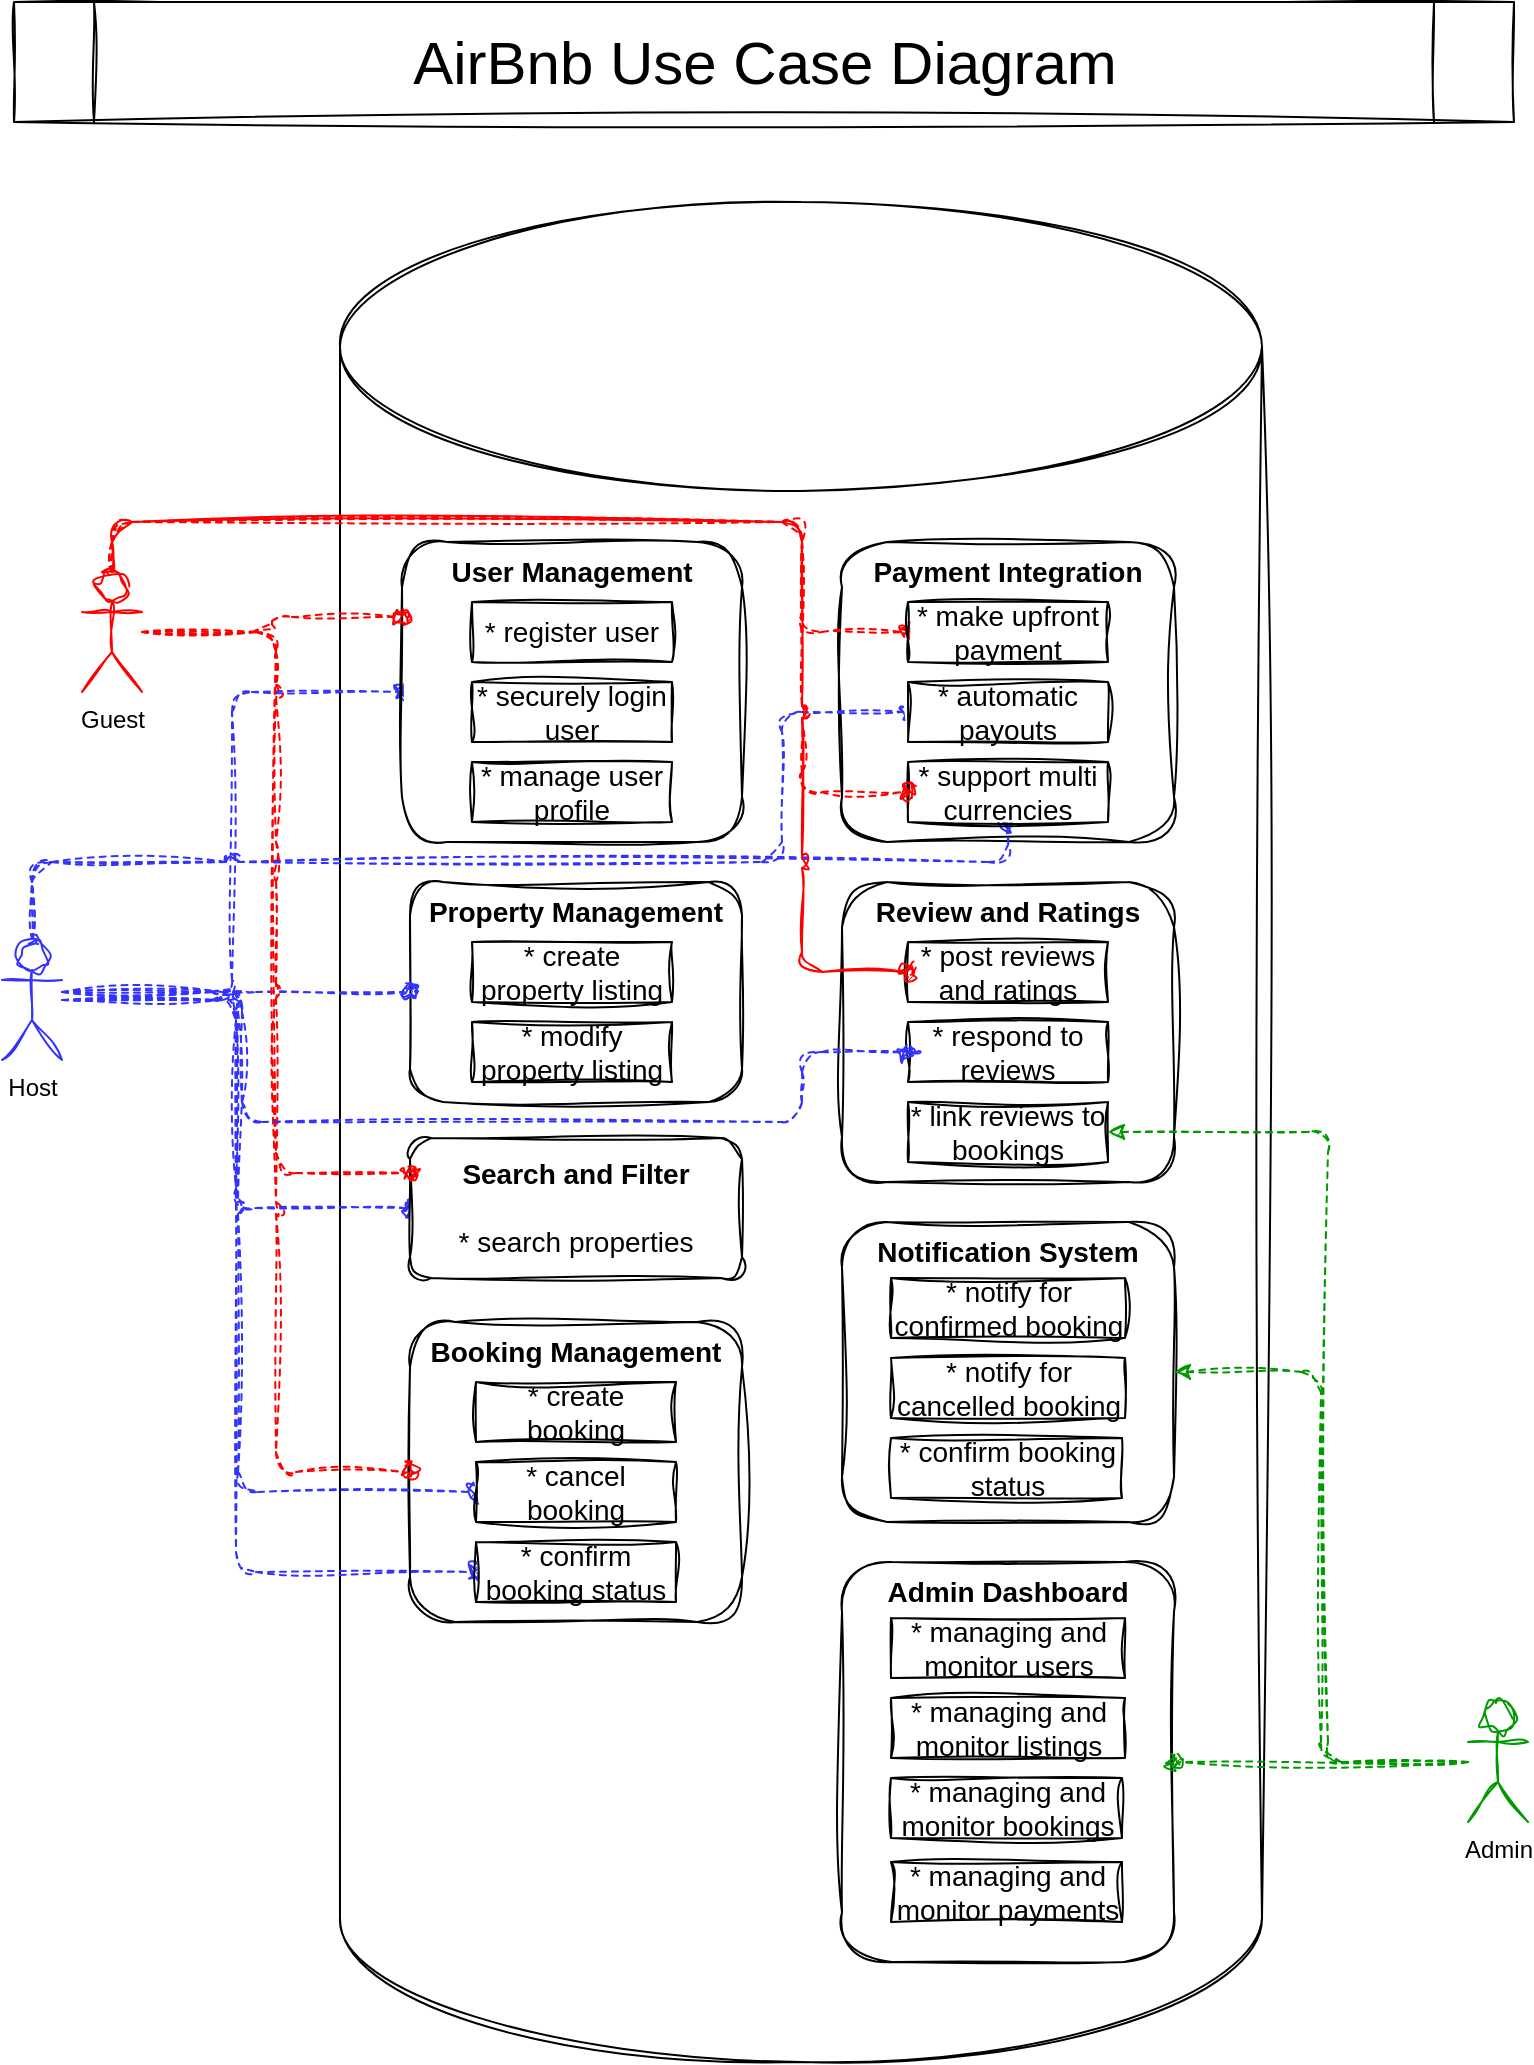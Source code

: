 <mxfile version="26.2.2">
  <diagram name="Page-1" id="RS8h1vYBFyePiC8QH87L">
    <mxGraphModel dx="1020" dy="699" grid="1" gridSize="10" guides="1" tooltips="1" connect="1" arrows="1" fold="1" page="1" pageScale="1" pageWidth="827" pageHeight="1169" math="0" shadow="0">
      <root>
        <mxCell id="0" />
        <mxCell id="1" parent="0" />
        <mxCell id="hsYkVXqX7cKiI_WS-YSM-1" value="" style="shape=cylinder3;whiteSpace=wrap;html=1;boundedLbl=1;backgroundOutline=1;size=72.25;sketch=1;curveFitting=1;jiggle=2;" parent="1" vertex="1">
          <mxGeometry x="201" y="140" width="461" height="930" as="geometry" />
        </mxCell>
        <mxCell id="hsYkVXqX7cKiI_WS-YSM-27" value="&lt;div&gt;&lt;b&gt;Payment Integration&lt;/b&gt;&lt;/div&gt;&lt;div&gt;&lt;br&gt;&lt;/div&gt;&lt;div&gt;&lt;br&gt;&lt;/div&gt;&lt;div&gt;&lt;br&gt;&lt;/div&gt;" style="rounded=1;whiteSpace=wrap;html=1;fontSize=14;verticalAlign=top;sketch=1;curveFitting=1;jiggle=2;" parent="1" vertex="1">
          <mxGeometry x="452" y="310" width="166" height="150" as="geometry" />
        </mxCell>
        <mxCell id="hsYkVXqX7cKiI_WS-YSM-9" value="&lt;b&gt;Booking Management&lt;/b&gt;&lt;div&gt;&lt;br&gt;&lt;/div&gt;&lt;div&gt;&lt;br&gt;&lt;/div&gt;&lt;div&gt;&lt;br&gt;&lt;/div&gt;&lt;div&gt;&lt;br&gt;&lt;/div&gt;" style="rounded=1;whiteSpace=wrap;html=1;fontSize=14;verticalAlign=top;sketch=1;curveFitting=1;jiggle=2;" parent="1" vertex="1">
          <mxGeometry x="236" y="700" width="166" height="150" as="geometry" />
        </mxCell>
        <mxCell id="hsYkVXqX7cKiI_WS-YSM-3" value="&lt;b&gt;Property Management&lt;/b&gt;&lt;div&gt;&lt;br&gt;&lt;/div&gt;&lt;div&gt;&lt;br&gt;&lt;/div&gt;&lt;div&gt;&lt;br&gt;&lt;/div&gt;" style="rounded=1;whiteSpace=wrap;html=1;fontSize=14;verticalAlign=top;sketch=1;curveFitting=1;jiggle=2;" parent="1" vertex="1">
          <mxGeometry x="236" y="480" width="166" height="110" as="geometry" />
        </mxCell>
        <mxCell id="hsYkVXqX7cKiI_WS-YSM-5" style="edgeStyle=orthogonalEdgeStyle;rounded=1;orthogonalLoop=1;jettySize=auto;html=1;curved=0;strokeColor=#3333FF;dashed=1;endArrow=oval;endFill=1;sketch=1;curveFitting=1;jiggle=2;" parent="1" source="hsYkVXqX7cKiI_WS-YSM-4" target="hsYkVXqX7cKiI_WS-YSM-3" edge="1">
          <mxGeometry relative="1" as="geometry" />
        </mxCell>
        <mxCell id="hsYkVXqX7cKiI_WS-YSM-6" style="edgeStyle=orthogonalEdgeStyle;rounded=1;orthogonalLoop=1;jettySize=auto;html=1;entryX=0;entryY=0.5;entryDx=0;entryDy=0;curved=0;strokeColor=#3333FF;dashed=1;endArrow=oval;endFill=1;sketch=1;curveFitting=1;jiggle=2;" parent="1" source="hsYkVXqX7cKiI_WS-YSM-4" target="hsYkVXqX7cKiI_WS-YSM-2" edge="1">
          <mxGeometry relative="1" as="geometry" />
        </mxCell>
        <mxCell id="hsYkVXqX7cKiI_WS-YSM-8" style="edgeStyle=orthogonalEdgeStyle;rounded=1;orthogonalLoop=1;jettySize=auto;html=1;entryX=0;entryY=0.5;entryDx=0;entryDy=0;curved=0;strokeColor=#3333FF;dashed=1;endArrow=oval;endFill=1;sketch=1;curveFitting=1;jiggle=2;" parent="1" source="hsYkVXqX7cKiI_WS-YSM-4" target="hsYkVXqX7cKiI_WS-YSM-7" edge="1">
          <mxGeometry relative="1" as="geometry" />
        </mxCell>
        <mxCell id="hsYkVXqX7cKiI_WS-YSM-25" style="edgeStyle=orthogonalEdgeStyle;rounded=1;orthogonalLoop=1;jettySize=auto;html=1;entryX=0;entryY=0.5;entryDx=0;entryDy=0;curved=0;jumpStyle=arc;strokeColor=#3333FF;dashed=1;endArrow=oval;endFill=1;sketch=1;curveFitting=1;jiggle=2;" parent="1" source="hsYkVXqX7cKiI_WS-YSM-4" target="hsYkVXqX7cKiI_WS-YSM-16" edge="1">
          <mxGeometry relative="1" as="geometry">
            <Array as="points">
              <mxPoint x="150" y="535" />
              <mxPoint x="150" y="785" />
            </Array>
          </mxGeometry>
        </mxCell>
        <mxCell id="hsYkVXqX7cKiI_WS-YSM-26" style="edgeStyle=orthogonalEdgeStyle;rounded=1;orthogonalLoop=1;jettySize=auto;html=1;entryX=0;entryY=0.5;entryDx=0;entryDy=0;curved=0;jumpStyle=arc;strokeColor=#3333FF;dashed=1;endArrow=oval;endFill=1;sketch=1;curveFitting=1;jiggle=2;" parent="1" source="hsYkVXqX7cKiI_WS-YSM-4" target="hsYkVXqX7cKiI_WS-YSM-17" edge="1">
          <mxGeometry relative="1" as="geometry">
            <Array as="points">
              <mxPoint x="149" y="535" />
              <mxPoint x="149" y="825" />
            </Array>
          </mxGeometry>
        </mxCell>
        <mxCell id="hsYkVXqX7cKiI_WS-YSM-32" style="edgeStyle=orthogonalEdgeStyle;rounded=1;orthogonalLoop=1;jettySize=auto;html=1;entryX=0;entryY=0.5;entryDx=0;entryDy=0;curved=0;jumpStyle=arc;strokeColor=#3333FF;dashed=1;endArrow=oval;endFill=1;sketch=1;curveFitting=1;jiggle=2;" parent="1" source="hsYkVXqX7cKiI_WS-YSM-4" target="hsYkVXqX7cKiI_WS-YSM-29" edge="1">
          <mxGeometry relative="1" as="geometry">
            <Array as="points">
              <mxPoint x="47" y="470" />
              <mxPoint x="422" y="470" />
              <mxPoint x="422" y="395" />
            </Array>
          </mxGeometry>
        </mxCell>
        <mxCell id="hsYkVXqX7cKiI_WS-YSM-34" style="edgeStyle=orthogonalEdgeStyle;rounded=1;orthogonalLoop=1;jettySize=auto;html=1;entryX=0.5;entryY=1;entryDx=0;entryDy=0;curved=0;jumpStyle=arc;strokeColor=#3333FF;dashed=1;endArrow=oval;endFill=1;sketch=1;curveFitting=1;jiggle=2;" parent="1" source="hsYkVXqX7cKiI_WS-YSM-4" target="hsYkVXqX7cKiI_WS-YSM-30" edge="1">
          <mxGeometry relative="1" as="geometry">
            <Array as="points">
              <mxPoint x="47" y="470" />
              <mxPoint x="535" y="470" />
            </Array>
          </mxGeometry>
        </mxCell>
        <mxCell id="hsYkVXqX7cKiI_WS-YSM-4" value="Host" style="shape=umlActor;verticalLabelPosition=bottom;verticalAlign=top;html=1;outlineConnect=0;strokeColor=#3333FF;sketch=1;curveFitting=1;jiggle=2;" parent="1" vertex="1">
          <mxGeometry x="32" y="509" width="30" height="60" as="geometry" />
        </mxCell>
        <mxCell id="hsYkVXqX7cKiI_WS-YSM-7" value="&lt;b&gt;Search and Filter&lt;/b&gt;&lt;div&gt;&lt;br&gt;&lt;/div&gt;&lt;div&gt;* search properties&lt;/div&gt;" style="rounded=1;whiteSpace=wrap;html=1;fontSize=14;sketch=1;curveFitting=1;jiggle=2;" parent="1" vertex="1">
          <mxGeometry x="236" y="608" width="166" height="70" as="geometry" />
        </mxCell>
        <mxCell id="hsYkVXqX7cKiI_WS-YSM-13" value="&lt;span style=&quot;font-size: 14px;&quot;&gt;* create property listing&lt;/span&gt;" style="rounded=0;whiteSpace=wrap;html=1;sketch=1;curveFitting=1;jiggle=2;" parent="1" vertex="1">
          <mxGeometry x="267" y="510" width="100" height="30" as="geometry" />
        </mxCell>
        <mxCell id="hsYkVXqX7cKiI_WS-YSM-14" value="&lt;span style=&quot;font-size: 14px;&quot;&gt;* modify property listing&lt;/span&gt;" style="rounded=0;whiteSpace=wrap;html=1;sketch=1;curveFitting=1;jiggle=2;" parent="1" vertex="1">
          <mxGeometry x="267" y="550" width="100" height="30" as="geometry" />
        </mxCell>
        <mxCell id="hsYkVXqX7cKiI_WS-YSM-15" value="&lt;span style=&quot;font-size: 14px;&quot;&gt;* create booking&lt;/span&gt;" style="rounded=0;whiteSpace=wrap;html=1;sketch=1;curveFitting=1;jiggle=2;" parent="1" vertex="1">
          <mxGeometry x="269" y="730" width="100" height="30" as="geometry" />
        </mxCell>
        <mxCell id="hsYkVXqX7cKiI_WS-YSM-16" value="&lt;span style=&quot;font-size: 14px;&quot;&gt;* cancel booking&lt;/span&gt;" style="rounded=0;whiteSpace=wrap;html=1;sketch=1;curveFitting=1;jiggle=2;" parent="1" vertex="1">
          <mxGeometry x="269" y="770" width="100" height="30" as="geometry" />
        </mxCell>
        <mxCell id="hsYkVXqX7cKiI_WS-YSM-17" value="&lt;span style=&quot;font-size: 14px;&quot;&gt;* confirm booking status&lt;/span&gt;" style="rounded=0;whiteSpace=wrap;html=1;sketch=1;curveFitting=1;jiggle=2;" parent="1" vertex="1">
          <mxGeometry x="269" y="810" width="100" height="30" as="geometry" />
        </mxCell>
        <mxCell id="hsYkVXqX7cKiI_WS-YSM-24" style="edgeStyle=orthogonalEdgeStyle;rounded=1;orthogonalLoop=1;jettySize=auto;html=1;entryX=0;entryY=0.5;entryDx=0;entryDy=0;curved=0;jumpStyle=arc;strokeColor=#FF0000;dashed=1;endArrow=oval;endFill=1;sketch=1;curveFitting=1;jiggle=2;" parent="1" source="hsYkVXqX7cKiI_WS-YSM-18" target="hsYkVXqX7cKiI_WS-YSM-9" edge="1">
          <mxGeometry relative="1" as="geometry" />
        </mxCell>
        <mxCell id="hsYkVXqX7cKiI_WS-YSM-31" style="edgeStyle=orthogonalEdgeStyle;rounded=1;orthogonalLoop=1;jettySize=auto;html=1;entryX=0;entryY=0.5;entryDx=0;entryDy=0;curved=0;jumpStyle=arc;strokeColor=#FF0000;dashed=1;endArrow=oval;endFill=1;sketch=1;curveFitting=1;jiggle=2;" parent="1" source="hsYkVXqX7cKiI_WS-YSM-18" target="hsYkVXqX7cKiI_WS-YSM-28" edge="1">
          <mxGeometry relative="1" as="geometry">
            <Array as="points">
              <mxPoint x="87" y="300" />
              <mxPoint x="432" y="300" />
              <mxPoint x="432" y="355" />
            </Array>
          </mxGeometry>
        </mxCell>
        <mxCell id="hsYkVXqX7cKiI_WS-YSM-28" value="&lt;span style=&quot;font-size: 14px;&quot;&gt;* make upfront payment&lt;/span&gt;" style="rounded=0;whiteSpace=wrap;html=1;sketch=1;curveFitting=1;jiggle=2;" parent="1" vertex="1">
          <mxGeometry x="485" y="340" width="100" height="30" as="geometry" />
        </mxCell>
        <mxCell id="hsYkVXqX7cKiI_WS-YSM-29" value="&lt;span style=&quot;font-size: 14px;&quot;&gt;* automatic payouts&lt;/span&gt;" style="rounded=0;whiteSpace=wrap;html=1;sketch=1;curveFitting=1;jiggle=2;" parent="1" vertex="1">
          <mxGeometry x="485" y="380" width="100" height="30" as="geometry" />
        </mxCell>
        <mxCell id="hsYkVXqX7cKiI_WS-YSM-30" value="&lt;span style=&quot;font-size: 14px;&quot;&gt;* support multi currencies&lt;/span&gt;" style="rounded=0;whiteSpace=wrap;html=1;sketch=1;curveFitting=1;jiggle=2;" parent="1" vertex="1">
          <mxGeometry x="485" y="420" width="100" height="30" as="geometry" />
        </mxCell>
        <mxCell id="hsYkVXqX7cKiI_WS-YSM-2" value="&lt;b&gt;User Management&lt;/b&gt;&lt;div&gt;&lt;br&gt;&lt;/div&gt;&lt;div&gt;&lt;br&gt;&lt;/div&gt;&lt;div&gt;&lt;br&gt;&lt;/div&gt;&lt;div&gt;&lt;br&gt;&lt;/div&gt;" style="rounded=1;whiteSpace=wrap;html=1;fontSize=14;verticalAlign=top;sketch=1;curveFitting=1;jiggle=2;" parent="1" vertex="1">
          <mxGeometry x="232" y="310" width="170" height="150" as="geometry" />
        </mxCell>
        <mxCell id="hsYkVXqX7cKiI_WS-YSM-10" value="&lt;span style=&quot;font-size: 14px;&quot;&gt;* register user&lt;/span&gt;" style="rounded=0;whiteSpace=wrap;html=1;sketch=1;curveFitting=1;jiggle=2;" parent="1" vertex="1">
          <mxGeometry x="267" y="340" width="100" height="30" as="geometry" />
        </mxCell>
        <mxCell id="hsYkVXqX7cKiI_WS-YSM-11" value="&lt;span style=&quot;font-size: 14px;&quot;&gt;* securely login user&lt;/span&gt;" style="rounded=0;whiteSpace=wrap;html=1;sketch=1;curveFitting=1;jiggle=2;" parent="1" vertex="1">
          <mxGeometry x="267" y="380" width="100" height="30" as="geometry" />
        </mxCell>
        <mxCell id="hsYkVXqX7cKiI_WS-YSM-12" value="&lt;span style=&quot;font-size: 14px;&quot;&gt;* manage user profile&lt;/span&gt;" style="rounded=0;whiteSpace=wrap;html=1;sketch=1;curveFitting=1;jiggle=2;" parent="1" vertex="1">
          <mxGeometry x="267" y="420" width="100" height="30" as="geometry" />
        </mxCell>
        <mxCell id="hsYkVXqX7cKiI_WS-YSM-20" style="edgeStyle=orthogonalEdgeStyle;rounded=1;orthogonalLoop=1;jettySize=auto;html=1;entryX=0;entryY=0.25;entryDx=0;entryDy=0;curved=0;strokeColor=#FF0000;dashed=1;endArrow=oval;endFill=1;sketch=1;curveFitting=1;jiggle=2;" parent="1" source="hsYkVXqX7cKiI_WS-YSM-18" target="hsYkVXqX7cKiI_WS-YSM-2" edge="1">
          <mxGeometry relative="1" as="geometry" />
        </mxCell>
        <mxCell id="hsYkVXqX7cKiI_WS-YSM-33" style="edgeStyle=orthogonalEdgeStyle;rounded=1;orthogonalLoop=1;jettySize=auto;html=1;entryX=0;entryY=0.5;entryDx=0;entryDy=0;curved=0;jumpStyle=arc;strokeColor=#FF0000;dashed=1;endArrow=oval;endFill=1;sketch=1;curveFitting=1;jiggle=2;" parent="1" source="hsYkVXqX7cKiI_WS-YSM-18" target="hsYkVXqX7cKiI_WS-YSM-30" edge="1">
          <mxGeometry relative="1" as="geometry">
            <Array as="points">
              <mxPoint x="87" y="300" />
              <mxPoint x="432" y="300" />
              <mxPoint x="432" y="435" />
            </Array>
          </mxGeometry>
        </mxCell>
        <mxCell id="hsYkVXqX7cKiI_WS-YSM-45" style="edgeStyle=orthogonalEdgeStyle;rounded=1;orthogonalLoop=1;jettySize=auto;html=1;entryX=0;entryY=0.25;entryDx=0;entryDy=0;curved=0;strokeColor=#FF0000;sketch=1;curveFitting=1;jiggle=2;endArrow=oval;endFill=1;dashed=1;" parent="1" source="hsYkVXqX7cKiI_WS-YSM-18" target="hsYkVXqX7cKiI_WS-YSM-7" edge="1">
          <mxGeometry relative="1" as="geometry" />
        </mxCell>
        <mxCell id="hsYkVXqX7cKiI_WS-YSM-18" value="Guest" style="shape=umlActor;verticalLabelPosition=bottom;verticalAlign=top;html=1;outlineConnect=0;strokeColor=#FF0000;sketch=1;curveFitting=1;jiggle=2;" parent="1" vertex="1">
          <mxGeometry x="72" y="325" width="30" height="60" as="geometry" />
        </mxCell>
        <mxCell id="hsYkVXqX7cKiI_WS-YSM-35" value="&lt;div&gt;&lt;b&gt;Review and Ratings&lt;/b&gt;&lt;/div&gt;" style="rounded=1;whiteSpace=wrap;html=1;fontSize=14;verticalAlign=top;sketch=1;curveFitting=1;jiggle=2;" parent="1" vertex="1">
          <mxGeometry x="452" y="480" width="166" height="150" as="geometry" />
        </mxCell>
        <mxCell id="hsYkVXqX7cKiI_WS-YSM-36" value="&lt;span style=&quot;font-size: 14px;&quot;&gt;* post reviews and ratings&lt;/span&gt;" style="rounded=0;whiteSpace=wrap;html=1;sketch=1;curveFitting=1;jiggle=2;" parent="1" vertex="1">
          <mxGeometry x="485" y="510" width="100" height="30" as="geometry" />
        </mxCell>
        <mxCell id="hsYkVXqX7cKiI_WS-YSM-37" value="&lt;span style=&quot;font-size: 14px;&quot;&gt;* respond to reviews&lt;/span&gt;" style="rounded=0;whiteSpace=wrap;html=1;sketch=1;curveFitting=1;jiggle=2;" parent="1" vertex="1">
          <mxGeometry x="485" y="550" width="100" height="30" as="geometry" />
        </mxCell>
        <mxCell id="hsYkVXqX7cKiI_WS-YSM-38" value="&lt;span style=&quot;font-size: 14px;&quot;&gt;* link reviews to bookings&lt;/span&gt;" style="rounded=0;whiteSpace=wrap;html=1;sketch=1;curveFitting=1;jiggle=2;" parent="1" vertex="1">
          <mxGeometry x="485" y="590" width="100" height="30" as="geometry" />
        </mxCell>
        <mxCell id="hsYkVXqX7cKiI_WS-YSM-39" style="edgeStyle=orthogonalEdgeStyle;rounded=1;orthogonalLoop=1;jettySize=auto;html=1;entryX=0;entryY=0.5;entryDx=0;entryDy=0;sketch=1;curveFitting=1;jiggle=2;curved=0;strokeColor=#FF0000;endArrow=oval;endFill=1;jumpStyle=arc;" parent="1" source="hsYkVXqX7cKiI_WS-YSM-18" target="hsYkVXqX7cKiI_WS-YSM-36" edge="1">
          <mxGeometry relative="1" as="geometry">
            <Array as="points">
              <mxPoint x="87" y="300" />
              <mxPoint x="432" y="300" />
              <mxPoint x="432" y="525" />
            </Array>
          </mxGeometry>
        </mxCell>
        <mxCell id="hsYkVXqX7cKiI_WS-YSM-40" style="edgeStyle=orthogonalEdgeStyle;rounded=1;orthogonalLoop=1;jettySize=auto;html=1;entryX=0;entryY=0.5;entryDx=0;entryDy=0;sketch=1;curveFitting=1;jiggle=2;strokeColor=#3333FF;dashed=1;curved=0;endArrow=oval;endFill=1;" parent="1" source="hsYkVXqX7cKiI_WS-YSM-4" target="hsYkVXqX7cKiI_WS-YSM-37" edge="1">
          <mxGeometry relative="1" as="geometry">
            <Array as="points">
              <mxPoint x="152" y="535" />
              <mxPoint x="152" y="600" />
              <mxPoint x="432" y="600" />
              <mxPoint x="432" y="565" />
            </Array>
          </mxGeometry>
        </mxCell>
        <mxCell id="hsYkVXqX7cKiI_WS-YSM-41" value="&lt;div&gt;&lt;b&gt;Notification System&lt;/b&gt;&lt;/div&gt;" style="rounded=1;whiteSpace=wrap;html=1;fontSize=14;verticalAlign=top;sketch=1;curveFitting=1;jiggle=2;" parent="1" vertex="1">
          <mxGeometry x="452" y="650" width="166" height="150" as="geometry" />
        </mxCell>
        <mxCell id="hsYkVXqX7cKiI_WS-YSM-42" value="&lt;span style=&quot;font-size: 14px;&quot;&gt;* notify for confirmed booking&lt;/span&gt;" style="rounded=0;whiteSpace=wrap;html=1;sketch=1;curveFitting=1;jiggle=2;" parent="1" vertex="1">
          <mxGeometry x="476.5" y="678" width="117" height="30" as="geometry" />
        </mxCell>
        <mxCell id="hsYkVXqX7cKiI_WS-YSM-43" value="&lt;span style=&quot;font-size: 14px;&quot;&gt;* notify for cancelled booking&lt;/span&gt;" style="rounded=0;whiteSpace=wrap;html=1;sketch=1;curveFitting=1;jiggle=2;" parent="1" vertex="1">
          <mxGeometry x="476.5" y="718" width="117" height="30" as="geometry" />
        </mxCell>
        <mxCell id="hsYkVXqX7cKiI_WS-YSM-44" value="&lt;span style=&quot;font-size: 14px;&quot;&gt;* confirm booking status&lt;/span&gt;" style="rounded=0;whiteSpace=wrap;html=1;sketch=1;curveFitting=1;jiggle=2;" parent="1" vertex="1">
          <mxGeometry x="476.5" y="758" width="115.5" height="30" as="geometry" />
        </mxCell>
        <mxCell id="hsYkVXqX7cKiI_WS-YSM-46" value="&lt;div&gt;&lt;b&gt;Admin Dashboard&lt;/b&gt;&lt;/div&gt;" style="rounded=1;whiteSpace=wrap;html=1;fontSize=14;verticalAlign=top;sketch=1;curveFitting=1;jiggle=2;" parent="1" vertex="1">
          <mxGeometry x="452" y="820" width="166" height="200" as="geometry" />
        </mxCell>
        <mxCell id="hsYkVXqX7cKiI_WS-YSM-47" value="&lt;span style=&quot;font-size: 14px;&quot;&gt;* managing and monitor users&lt;/span&gt;" style="rounded=0;whiteSpace=wrap;html=1;sketch=1;curveFitting=1;jiggle=2;" parent="1" vertex="1">
          <mxGeometry x="476.5" y="848" width="117" height="30" as="geometry" />
        </mxCell>
        <mxCell id="hsYkVXqX7cKiI_WS-YSM-48" value="&lt;span style=&quot;font-size: 14px;&quot;&gt;*&amp;nbsp;&lt;/span&gt;&lt;span style=&quot;font-size: 14px;&quot;&gt;managing and monitor listings&lt;/span&gt;" style="rounded=0;whiteSpace=wrap;html=1;sketch=1;curveFitting=1;jiggle=2;" parent="1" vertex="1">
          <mxGeometry x="476.5" y="888" width="117" height="30" as="geometry" />
        </mxCell>
        <mxCell id="hsYkVXqX7cKiI_WS-YSM-49" value="&lt;span style=&quot;font-size: 14px;&quot;&gt;*&amp;nbsp;&lt;/span&gt;&lt;span style=&quot;font-size: 14px;&quot;&gt;managing and monitor bookings&lt;/span&gt;" style="rounded=0;whiteSpace=wrap;html=1;sketch=1;curveFitting=1;jiggle=2;" parent="1" vertex="1">
          <mxGeometry x="476.5" y="928" width="115.5" height="30" as="geometry" />
        </mxCell>
        <mxCell id="hsYkVXqX7cKiI_WS-YSM-50" value="&lt;span style=&quot;font-size: 14px;&quot;&gt;*&amp;nbsp;&lt;/span&gt;&lt;span style=&quot;font-size: 14px;&quot;&gt;managing and monitor payments&lt;/span&gt;" style="rounded=0;whiteSpace=wrap;html=1;sketch=1;curveFitting=1;jiggle=2;" parent="1" vertex="1">
          <mxGeometry x="476.5" y="970" width="115.5" height="30" as="geometry" />
        </mxCell>
        <mxCell id="hsYkVXqX7cKiI_WS-YSM-52" style="edgeStyle=orthogonalEdgeStyle;rounded=1;orthogonalLoop=1;jettySize=auto;html=1;entryX=1;entryY=0.5;entryDx=0;entryDy=0;sketch=1;curveFitting=1;jiggle=2;curved=0;endArrow=oval;endFill=1;strokeColor=#009900;dashed=1;" parent="1" source="hsYkVXqX7cKiI_WS-YSM-51" target="hsYkVXqX7cKiI_WS-YSM-46" edge="1">
          <mxGeometry relative="1" as="geometry" />
        </mxCell>
        <mxCell id="hsYkVXqX7cKiI_WS-YSM-55" style="edgeStyle=orthogonalEdgeStyle;rounded=1;orthogonalLoop=1;jettySize=auto;html=1;entryX=1;entryY=0.5;entryDx=0;entryDy=0;strokeColor=#009900;sketch=1;curveFitting=1;jiggle=2;curved=0;dashed=1;" parent="1" source="hsYkVXqX7cKiI_WS-YSM-51" target="hsYkVXqX7cKiI_WS-YSM-41" edge="1">
          <mxGeometry relative="1" as="geometry" />
        </mxCell>
        <mxCell id="hsYkVXqX7cKiI_WS-YSM-56" style="edgeStyle=orthogonalEdgeStyle;rounded=1;orthogonalLoop=1;jettySize=auto;html=1;entryX=1;entryY=0.5;entryDx=0;entryDy=0;strokeColor=#009900;sketch=1;curveFitting=1;jiggle=2;curved=0;dashed=1;" parent="1" source="hsYkVXqX7cKiI_WS-YSM-51" target="hsYkVXqX7cKiI_WS-YSM-38" edge="1">
          <mxGeometry relative="1" as="geometry">
            <Array as="points">
              <mxPoint x="695" y="920" />
              <mxPoint x="695" y="605" />
            </Array>
          </mxGeometry>
        </mxCell>
        <mxCell id="hsYkVXqX7cKiI_WS-YSM-51" value="Admin" style="shape=umlActor;verticalLabelPosition=bottom;verticalAlign=top;html=1;outlineConnect=0;strokeColor=#009900;sketch=1;curveFitting=1;jiggle=2;" parent="1" vertex="1">
          <mxGeometry x="765" y="890" width="30" height="60" as="geometry" />
        </mxCell>
        <mxCell id="hsYkVXqX7cKiI_WS-YSM-57" value="&lt;font style=&quot;font-size: 30px;&quot;&gt;AirBnb Use Case Diagram&lt;/font&gt;" style="shape=process;whiteSpace=wrap;html=1;backgroundOutline=1;sketch=1;curveFitting=1;jiggle=2;size=0.053;" parent="1" vertex="1">
          <mxGeometry x="38" y="40" width="750" height="60" as="geometry" />
        </mxCell>
      </root>
    </mxGraphModel>
  </diagram>
</mxfile>
